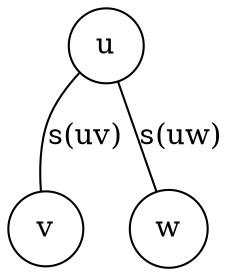 graph g{
u [shape=circle];
v [shape=circle];
w [shape=circle];

u -- v [label = "s(uv)"];
u -- w [label = "s(uw)"];
}